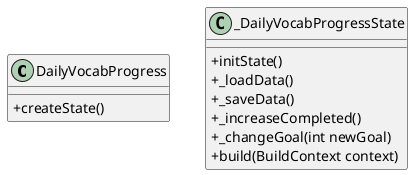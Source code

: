 @startuml
skinparam classAttributeIconSize 0
class DailyVocabProgress {
  + createState()
}
class _DailyVocabProgressState {
  + initState()
  + _loadData()
  + _saveData()
  + _increaseCompleted()
  + _changeGoal(int newGoal)
  + build(BuildContext context)
}
@enduml